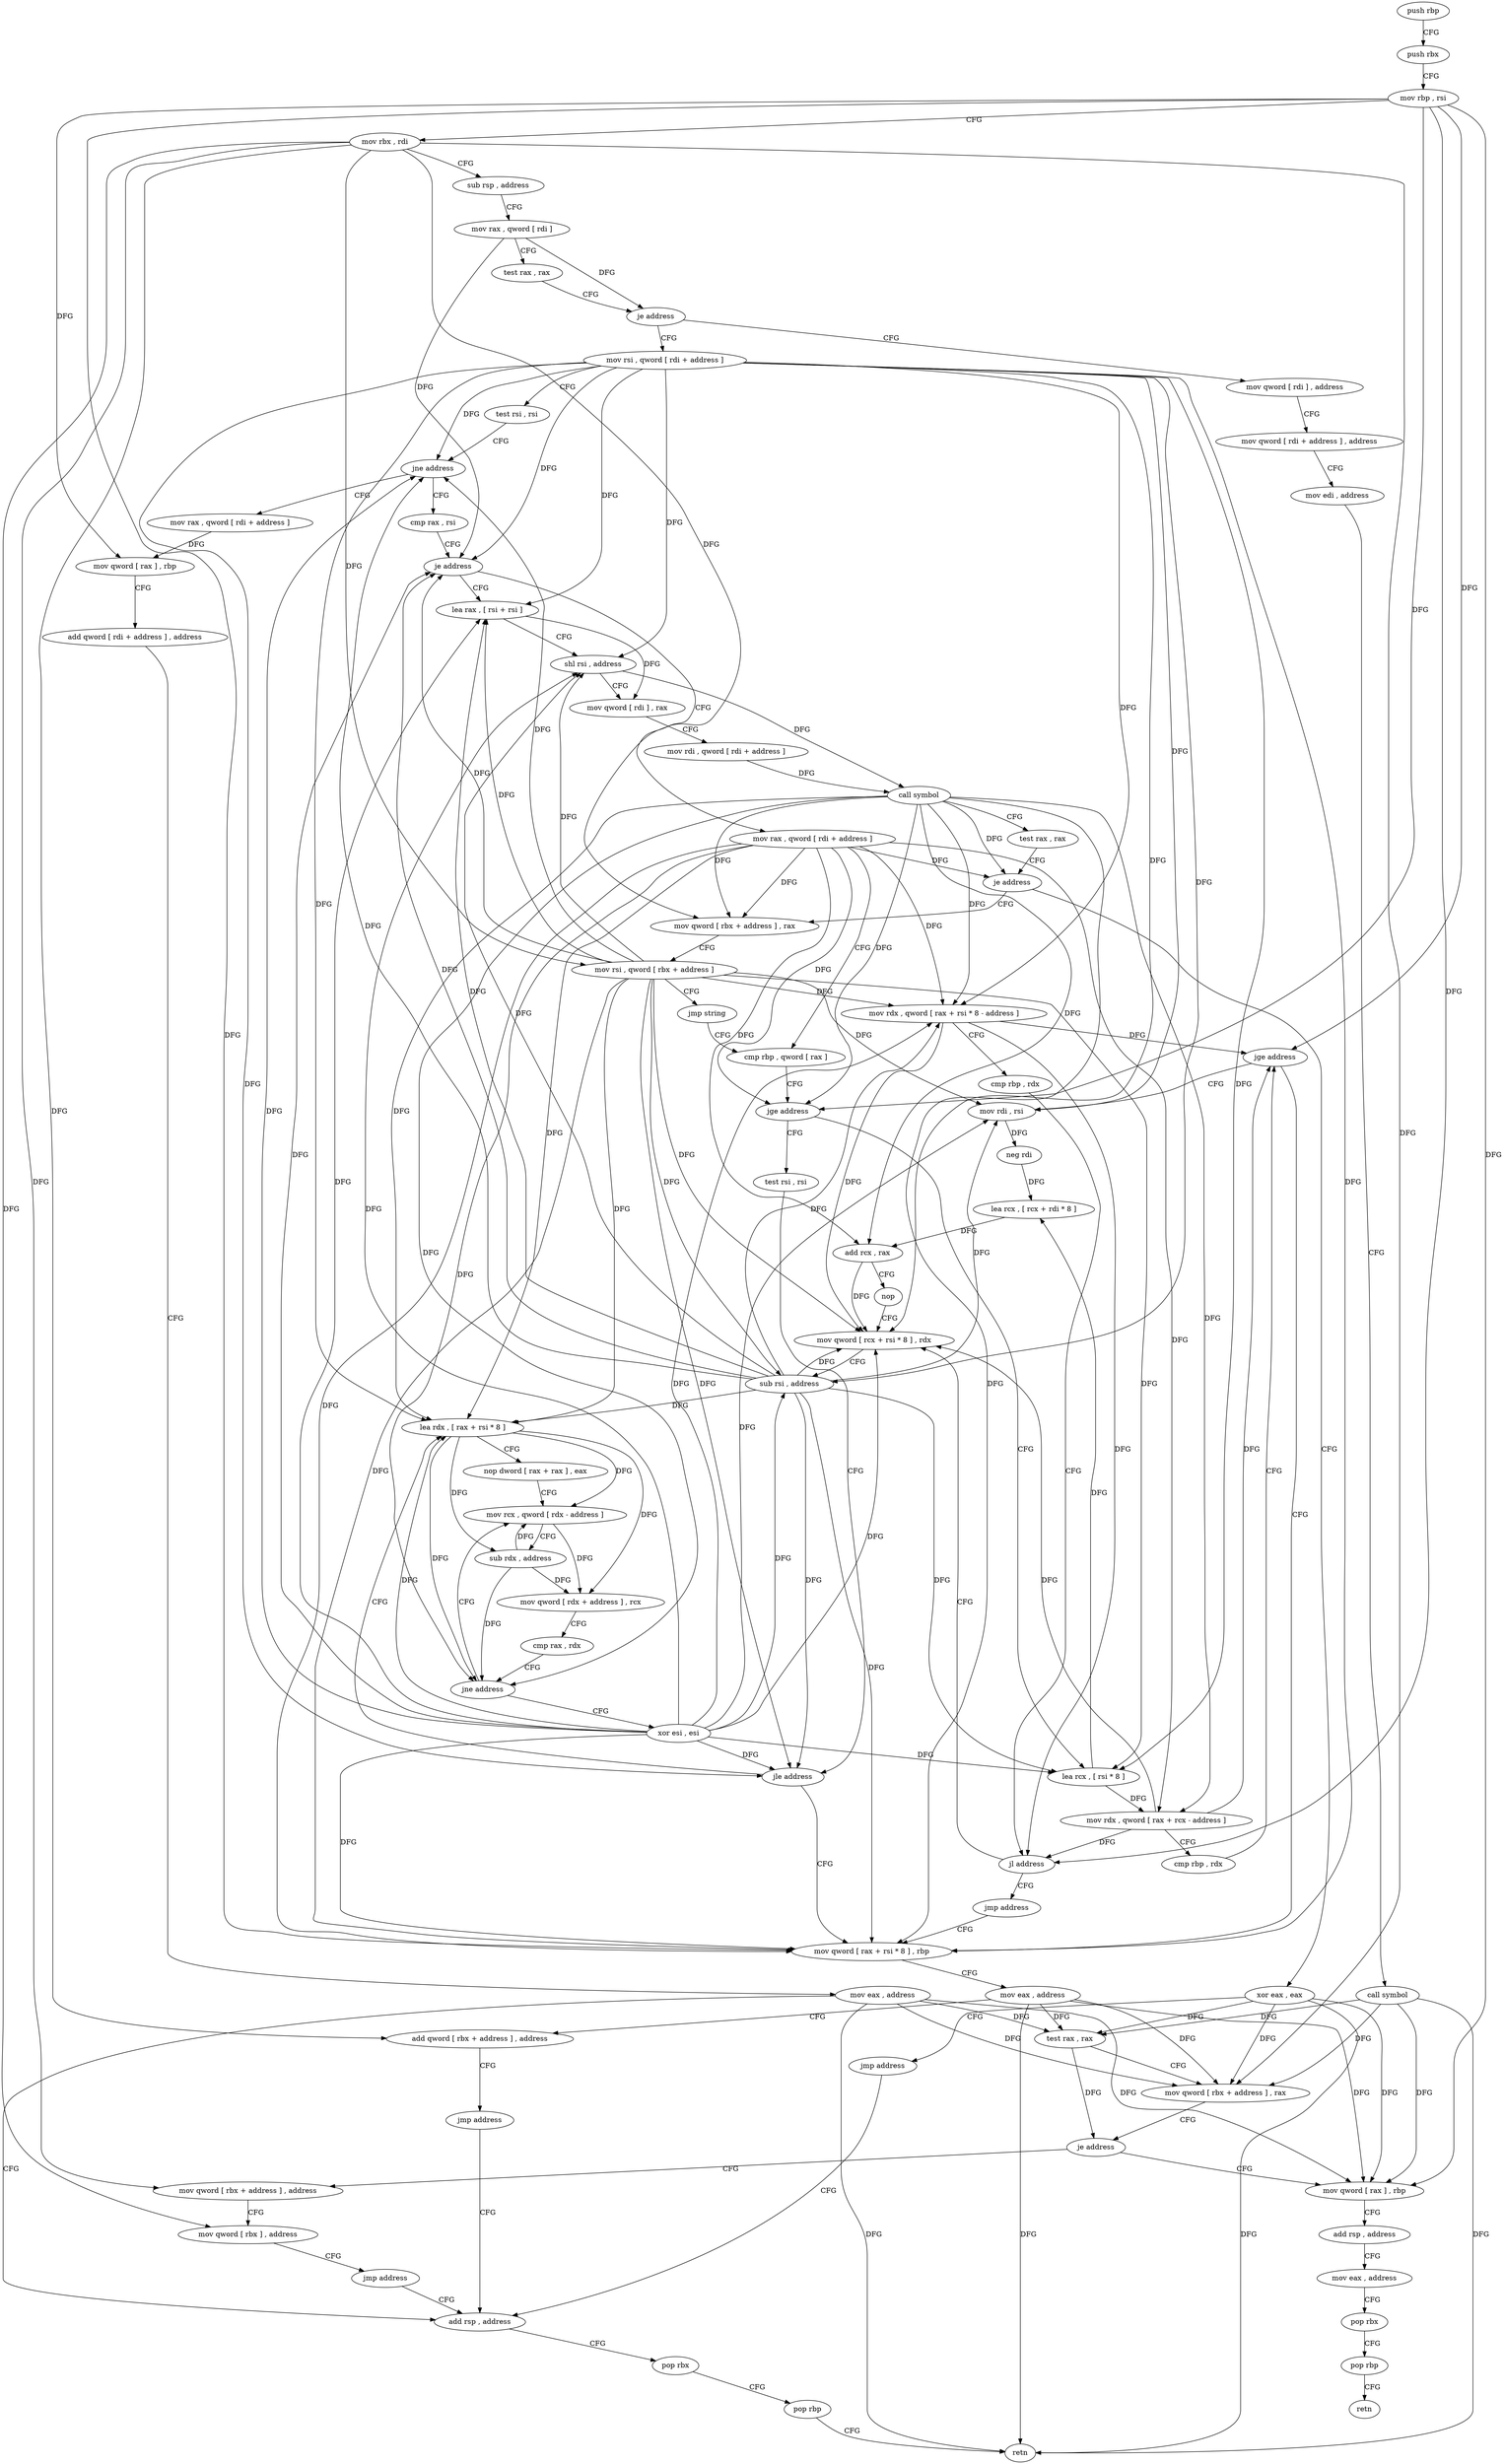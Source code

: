 digraph "func" {
"4327104" [label = "push rbp" ]
"4327105" [label = "push rbx" ]
"4327106" [label = "mov rbp , rsi" ]
"4327109" [label = "mov rbx , rdi" ]
"4327112" [label = "sub rsp , address" ]
"4327116" [label = "mov rax , qword [ rdi ]" ]
"4327119" [label = "test rax , rax" ]
"4327122" [label = "je address" ]
"4327160" [label = "mov qword [ rdi ] , address" ]
"4327124" [label = "mov rsi , qword [ rdi + address ]" ]
"4327167" [label = "mov qword [ rdi + address ] , address" ]
"4327175" [label = "mov edi , address" ]
"4327180" [label = "call symbol" ]
"4327185" [label = "test rax , rax" ]
"4327188" [label = "mov qword [ rbx + address ] , rax" ]
"4327192" [label = "je address" ]
"4327352" [label = "mov qword [ rbx + address ] , address" ]
"4327198" [label = "mov qword [ rax ] , rbp" ]
"4327128" [label = "test rsi , rsi" ]
"4327131" [label = "jne address" ]
"4327216" [label = "cmp rax , rsi" ]
"4327133" [label = "mov rax , qword [ rdi + address ]" ]
"4327360" [label = "mov qword [ rbx ] , address" ]
"4327367" [label = "jmp address" ]
"4327150" [label = "add rsp , address" ]
"4327201" [label = "add rsp , address" ]
"4327205" [label = "mov eax , address" ]
"4327210" [label = "pop rbx" ]
"4327211" [label = "pop rbp" ]
"4327212" [label = "retn" ]
"4327219" [label = "je address" ]
"4327372" [label = "lea rax , [ rsi + rsi ]" ]
"4327225" [label = "mov rax , qword [ rdi + address ]" ]
"4327137" [label = "mov qword [ rax ] , rbp" ]
"4327140" [label = "add qword [ rdi + address ] , address" ]
"4327145" [label = "mov eax , address" ]
"4327154" [label = "pop rbx" ]
"4327155" [label = "pop rbp" ]
"4327156" [label = "retn" ]
"4327376" [label = "shl rsi , address" ]
"4327380" [label = "mov qword [ rdi ] , rax" ]
"4327383" [label = "mov rdi , qword [ rdi + address ]" ]
"4327387" [label = "call symbol" ]
"4327392" [label = "test rax , rax" ]
"4327395" [label = "je address" ]
"4327410" [label = "xor eax , eax" ]
"4327397" [label = "mov qword [ rbx + address ] , rax" ]
"4327229" [label = "cmp rbp , qword [ rax ]" ]
"4327412" [label = "jmp address" ]
"4327401" [label = "mov rsi , qword [ rbx + address ]" ]
"4327405" [label = "jmp string" ]
"4327296" [label = "lea rcx , [ rsi * 8 ]" ]
"4327304" [label = "mov rdx , qword [ rax + rcx - address ]" ]
"4327309" [label = "cmp rbp , rdx" ]
"4327312" [label = "jge address" ]
"4327267" [label = "mov qword [ rax + rsi * 8 ] , rbp" ]
"4327314" [label = "mov rdi , rsi" ]
"4327234" [label = "test rsi , rsi" ]
"4327237" [label = "jle address" ]
"4327239" [label = "lea rdx , [ rax + rsi * 8 ]" ]
"4327232" [label = "jge address" ]
"4327271" [label = "mov eax , address" ]
"4327276" [label = "add qword [ rbx + address ] , address" ]
"4327281" [label = "jmp address" ]
"4327317" [label = "neg rdi" ]
"4327320" [label = "lea rcx , [ rcx + rdi * 8 ]" ]
"4327324" [label = "add rcx , rax" ]
"4327327" [label = "nop" ]
"4327328" [label = "mov qword [ rcx + rsi * 8 ] , rdx" ]
"4327243" [label = "nop dword [ rax + rax ] , eax" ]
"4327248" [label = "mov rcx , qword [ rdx - address ]" ]
"4327332" [label = "sub rsi , address" ]
"4327336" [label = "mov rdx , qword [ rax + rsi * 8 - address ]" ]
"4327341" [label = "cmp rbp , rdx" ]
"4327344" [label = "jl address" ]
"4327346" [label = "jmp address" ]
"4327252" [label = "sub rdx , address" ]
"4327256" [label = "mov qword [ rdx + address ] , rcx" ]
"4327260" [label = "cmp rax , rdx" ]
"4327263" [label = "jne address" ]
"4327265" [label = "xor esi , esi" ]
"4327104" -> "4327105" [ label = "CFG" ]
"4327105" -> "4327106" [ label = "CFG" ]
"4327106" -> "4327109" [ label = "CFG" ]
"4327106" -> "4327198" [ label = "DFG" ]
"4327106" -> "4327137" [ label = "DFG" ]
"4327106" -> "4327232" [ label = "DFG" ]
"4327106" -> "4327312" [ label = "DFG" ]
"4327106" -> "4327267" [ label = "DFG" ]
"4327106" -> "4327344" [ label = "DFG" ]
"4327109" -> "4327112" [ label = "CFG" ]
"4327109" -> "4327188" [ label = "DFG" ]
"4327109" -> "4327352" [ label = "DFG" ]
"4327109" -> "4327360" [ label = "DFG" ]
"4327109" -> "4327397" [ label = "DFG" ]
"4327109" -> "4327401" [ label = "DFG" ]
"4327109" -> "4327276" [ label = "DFG" ]
"4327112" -> "4327116" [ label = "CFG" ]
"4327116" -> "4327119" [ label = "CFG" ]
"4327116" -> "4327122" [ label = "DFG" ]
"4327116" -> "4327219" [ label = "DFG" ]
"4327119" -> "4327122" [ label = "CFG" ]
"4327122" -> "4327160" [ label = "CFG" ]
"4327122" -> "4327124" [ label = "CFG" ]
"4327160" -> "4327167" [ label = "CFG" ]
"4327124" -> "4327128" [ label = "CFG" ]
"4327124" -> "4327131" [ label = "DFG" ]
"4327124" -> "4327219" [ label = "DFG" ]
"4327124" -> "4327372" [ label = "DFG" ]
"4327124" -> "4327376" [ label = "DFG" ]
"4327124" -> "4327296" [ label = "DFG" ]
"4327124" -> "4327237" [ label = "DFG" ]
"4327124" -> "4327267" [ label = "DFG" ]
"4327124" -> "4327314" [ label = "DFG" ]
"4327124" -> "4327239" [ label = "DFG" ]
"4327124" -> "4327328" [ label = "DFG" ]
"4327124" -> "4327332" [ label = "DFG" ]
"4327124" -> "4327336" [ label = "DFG" ]
"4327167" -> "4327175" [ label = "CFG" ]
"4327175" -> "4327180" [ label = "CFG" ]
"4327180" -> "4327185" [ label = "DFG" ]
"4327180" -> "4327188" [ label = "DFG" ]
"4327180" -> "4327198" [ label = "DFG" ]
"4327180" -> "4327156" [ label = "DFG" ]
"4327185" -> "4327188" [ label = "CFG" ]
"4327185" -> "4327192" [ label = "DFG" ]
"4327188" -> "4327192" [ label = "CFG" ]
"4327192" -> "4327352" [ label = "CFG" ]
"4327192" -> "4327198" [ label = "CFG" ]
"4327352" -> "4327360" [ label = "CFG" ]
"4327198" -> "4327201" [ label = "CFG" ]
"4327128" -> "4327131" [ label = "CFG" ]
"4327131" -> "4327216" [ label = "CFG" ]
"4327131" -> "4327133" [ label = "CFG" ]
"4327216" -> "4327219" [ label = "CFG" ]
"4327133" -> "4327137" [ label = "DFG" ]
"4327360" -> "4327367" [ label = "CFG" ]
"4327367" -> "4327150" [ label = "CFG" ]
"4327150" -> "4327154" [ label = "CFG" ]
"4327201" -> "4327205" [ label = "CFG" ]
"4327205" -> "4327210" [ label = "CFG" ]
"4327210" -> "4327211" [ label = "CFG" ]
"4327211" -> "4327212" [ label = "CFG" ]
"4327219" -> "4327372" [ label = "CFG" ]
"4327219" -> "4327225" [ label = "CFG" ]
"4327372" -> "4327376" [ label = "CFG" ]
"4327372" -> "4327380" [ label = "DFG" ]
"4327225" -> "4327229" [ label = "CFG" ]
"4327225" -> "4327395" [ label = "DFG" ]
"4327225" -> "4327397" [ label = "DFG" ]
"4327225" -> "4327232" [ label = "DFG" ]
"4327225" -> "4327304" [ label = "DFG" ]
"4327225" -> "4327267" [ label = "DFG" ]
"4327225" -> "4327324" [ label = "DFG" ]
"4327225" -> "4327239" [ label = "DFG" ]
"4327225" -> "4327336" [ label = "DFG" ]
"4327225" -> "4327263" [ label = "DFG" ]
"4327137" -> "4327140" [ label = "CFG" ]
"4327140" -> "4327145" [ label = "CFG" ]
"4327145" -> "4327150" [ label = "CFG" ]
"4327145" -> "4327185" [ label = "DFG" ]
"4327145" -> "4327188" [ label = "DFG" ]
"4327145" -> "4327198" [ label = "DFG" ]
"4327145" -> "4327156" [ label = "DFG" ]
"4327154" -> "4327155" [ label = "CFG" ]
"4327155" -> "4327156" [ label = "CFG" ]
"4327376" -> "4327380" [ label = "CFG" ]
"4327376" -> "4327387" [ label = "DFG" ]
"4327380" -> "4327383" [ label = "CFG" ]
"4327383" -> "4327387" [ label = "DFG" ]
"4327387" -> "4327392" [ label = "CFG" ]
"4327387" -> "4327395" [ label = "DFG" ]
"4327387" -> "4327397" [ label = "DFG" ]
"4327387" -> "4327232" [ label = "DFG" ]
"4327387" -> "4327304" [ label = "DFG" ]
"4327387" -> "4327267" [ label = "DFG" ]
"4327387" -> "4327324" [ label = "DFG" ]
"4327387" -> "4327239" [ label = "DFG" ]
"4327387" -> "4327336" [ label = "DFG" ]
"4327387" -> "4327263" [ label = "DFG" ]
"4327392" -> "4327395" [ label = "CFG" ]
"4327395" -> "4327410" [ label = "CFG" ]
"4327395" -> "4327397" [ label = "CFG" ]
"4327410" -> "4327412" [ label = "CFG" ]
"4327410" -> "4327185" [ label = "DFG" ]
"4327410" -> "4327188" [ label = "DFG" ]
"4327410" -> "4327198" [ label = "DFG" ]
"4327410" -> "4327156" [ label = "DFG" ]
"4327397" -> "4327401" [ label = "CFG" ]
"4327229" -> "4327232" [ label = "CFG" ]
"4327412" -> "4327150" [ label = "CFG" ]
"4327401" -> "4327405" [ label = "CFG" ]
"4327401" -> "4327131" [ label = "DFG" ]
"4327401" -> "4327219" [ label = "DFG" ]
"4327401" -> "4327372" [ label = "DFG" ]
"4327401" -> "4327376" [ label = "DFG" ]
"4327401" -> "4327296" [ label = "DFG" ]
"4327401" -> "4327237" [ label = "DFG" ]
"4327401" -> "4327267" [ label = "DFG" ]
"4327401" -> "4327314" [ label = "DFG" ]
"4327401" -> "4327239" [ label = "DFG" ]
"4327401" -> "4327328" [ label = "DFG" ]
"4327401" -> "4327332" [ label = "DFG" ]
"4327401" -> "4327336" [ label = "DFG" ]
"4327405" -> "4327229" [ label = "CFG" ]
"4327296" -> "4327304" [ label = "DFG" ]
"4327296" -> "4327320" [ label = "DFG" ]
"4327304" -> "4327309" [ label = "CFG" ]
"4327304" -> "4327312" [ label = "DFG" ]
"4327304" -> "4327328" [ label = "DFG" ]
"4327304" -> "4327344" [ label = "DFG" ]
"4327309" -> "4327312" [ label = "CFG" ]
"4327312" -> "4327267" [ label = "CFG" ]
"4327312" -> "4327314" [ label = "CFG" ]
"4327267" -> "4327271" [ label = "CFG" ]
"4327314" -> "4327317" [ label = "DFG" ]
"4327234" -> "4327237" [ label = "CFG" ]
"4327237" -> "4327267" [ label = "CFG" ]
"4327237" -> "4327239" [ label = "CFG" ]
"4327239" -> "4327243" [ label = "CFG" ]
"4327239" -> "4327248" [ label = "DFG" ]
"4327239" -> "4327252" [ label = "DFG" ]
"4327239" -> "4327256" [ label = "DFG" ]
"4327239" -> "4327263" [ label = "DFG" ]
"4327232" -> "4327296" [ label = "CFG" ]
"4327232" -> "4327234" [ label = "CFG" ]
"4327271" -> "4327276" [ label = "CFG" ]
"4327271" -> "4327185" [ label = "DFG" ]
"4327271" -> "4327188" [ label = "DFG" ]
"4327271" -> "4327198" [ label = "DFG" ]
"4327271" -> "4327156" [ label = "DFG" ]
"4327276" -> "4327281" [ label = "CFG" ]
"4327281" -> "4327150" [ label = "CFG" ]
"4327317" -> "4327320" [ label = "DFG" ]
"4327320" -> "4327324" [ label = "DFG" ]
"4327324" -> "4327327" [ label = "CFG" ]
"4327324" -> "4327328" [ label = "DFG" ]
"4327327" -> "4327328" [ label = "CFG" ]
"4327328" -> "4327332" [ label = "CFG" ]
"4327243" -> "4327248" [ label = "CFG" ]
"4327248" -> "4327252" [ label = "CFG" ]
"4327248" -> "4327256" [ label = "DFG" ]
"4327332" -> "4327336" [ label = "DFG" ]
"4327332" -> "4327131" [ label = "DFG" ]
"4327332" -> "4327219" [ label = "DFG" ]
"4327332" -> "4327372" [ label = "DFG" ]
"4327332" -> "4327376" [ label = "DFG" ]
"4327332" -> "4327296" [ label = "DFG" ]
"4327332" -> "4327237" [ label = "DFG" ]
"4327332" -> "4327314" [ label = "DFG" ]
"4327332" -> "4327239" [ label = "DFG" ]
"4327332" -> "4327267" [ label = "DFG" ]
"4327332" -> "4327328" [ label = "DFG" ]
"4327336" -> "4327341" [ label = "CFG" ]
"4327336" -> "4327312" [ label = "DFG" ]
"4327336" -> "4327328" [ label = "DFG" ]
"4327336" -> "4327344" [ label = "DFG" ]
"4327341" -> "4327344" [ label = "CFG" ]
"4327344" -> "4327328" [ label = "CFG" ]
"4327344" -> "4327346" [ label = "CFG" ]
"4327346" -> "4327267" [ label = "CFG" ]
"4327252" -> "4327256" [ label = "DFG" ]
"4327252" -> "4327248" [ label = "DFG" ]
"4327252" -> "4327263" [ label = "DFG" ]
"4327256" -> "4327260" [ label = "CFG" ]
"4327260" -> "4327263" [ label = "CFG" ]
"4327263" -> "4327248" [ label = "CFG" ]
"4327263" -> "4327265" [ label = "CFG" ]
"4327265" -> "4327267" [ label = "DFG" ]
"4327265" -> "4327131" [ label = "DFG" ]
"4327265" -> "4327219" [ label = "DFG" ]
"4327265" -> "4327372" [ label = "DFG" ]
"4327265" -> "4327376" [ label = "DFG" ]
"4327265" -> "4327296" [ label = "DFG" ]
"4327265" -> "4327237" [ label = "DFG" ]
"4327265" -> "4327314" [ label = "DFG" ]
"4327265" -> "4327239" [ label = "DFG" ]
"4327265" -> "4327332" [ label = "DFG" ]
"4327265" -> "4327336" [ label = "DFG" ]
"4327265" -> "4327328" [ label = "DFG" ]
}
